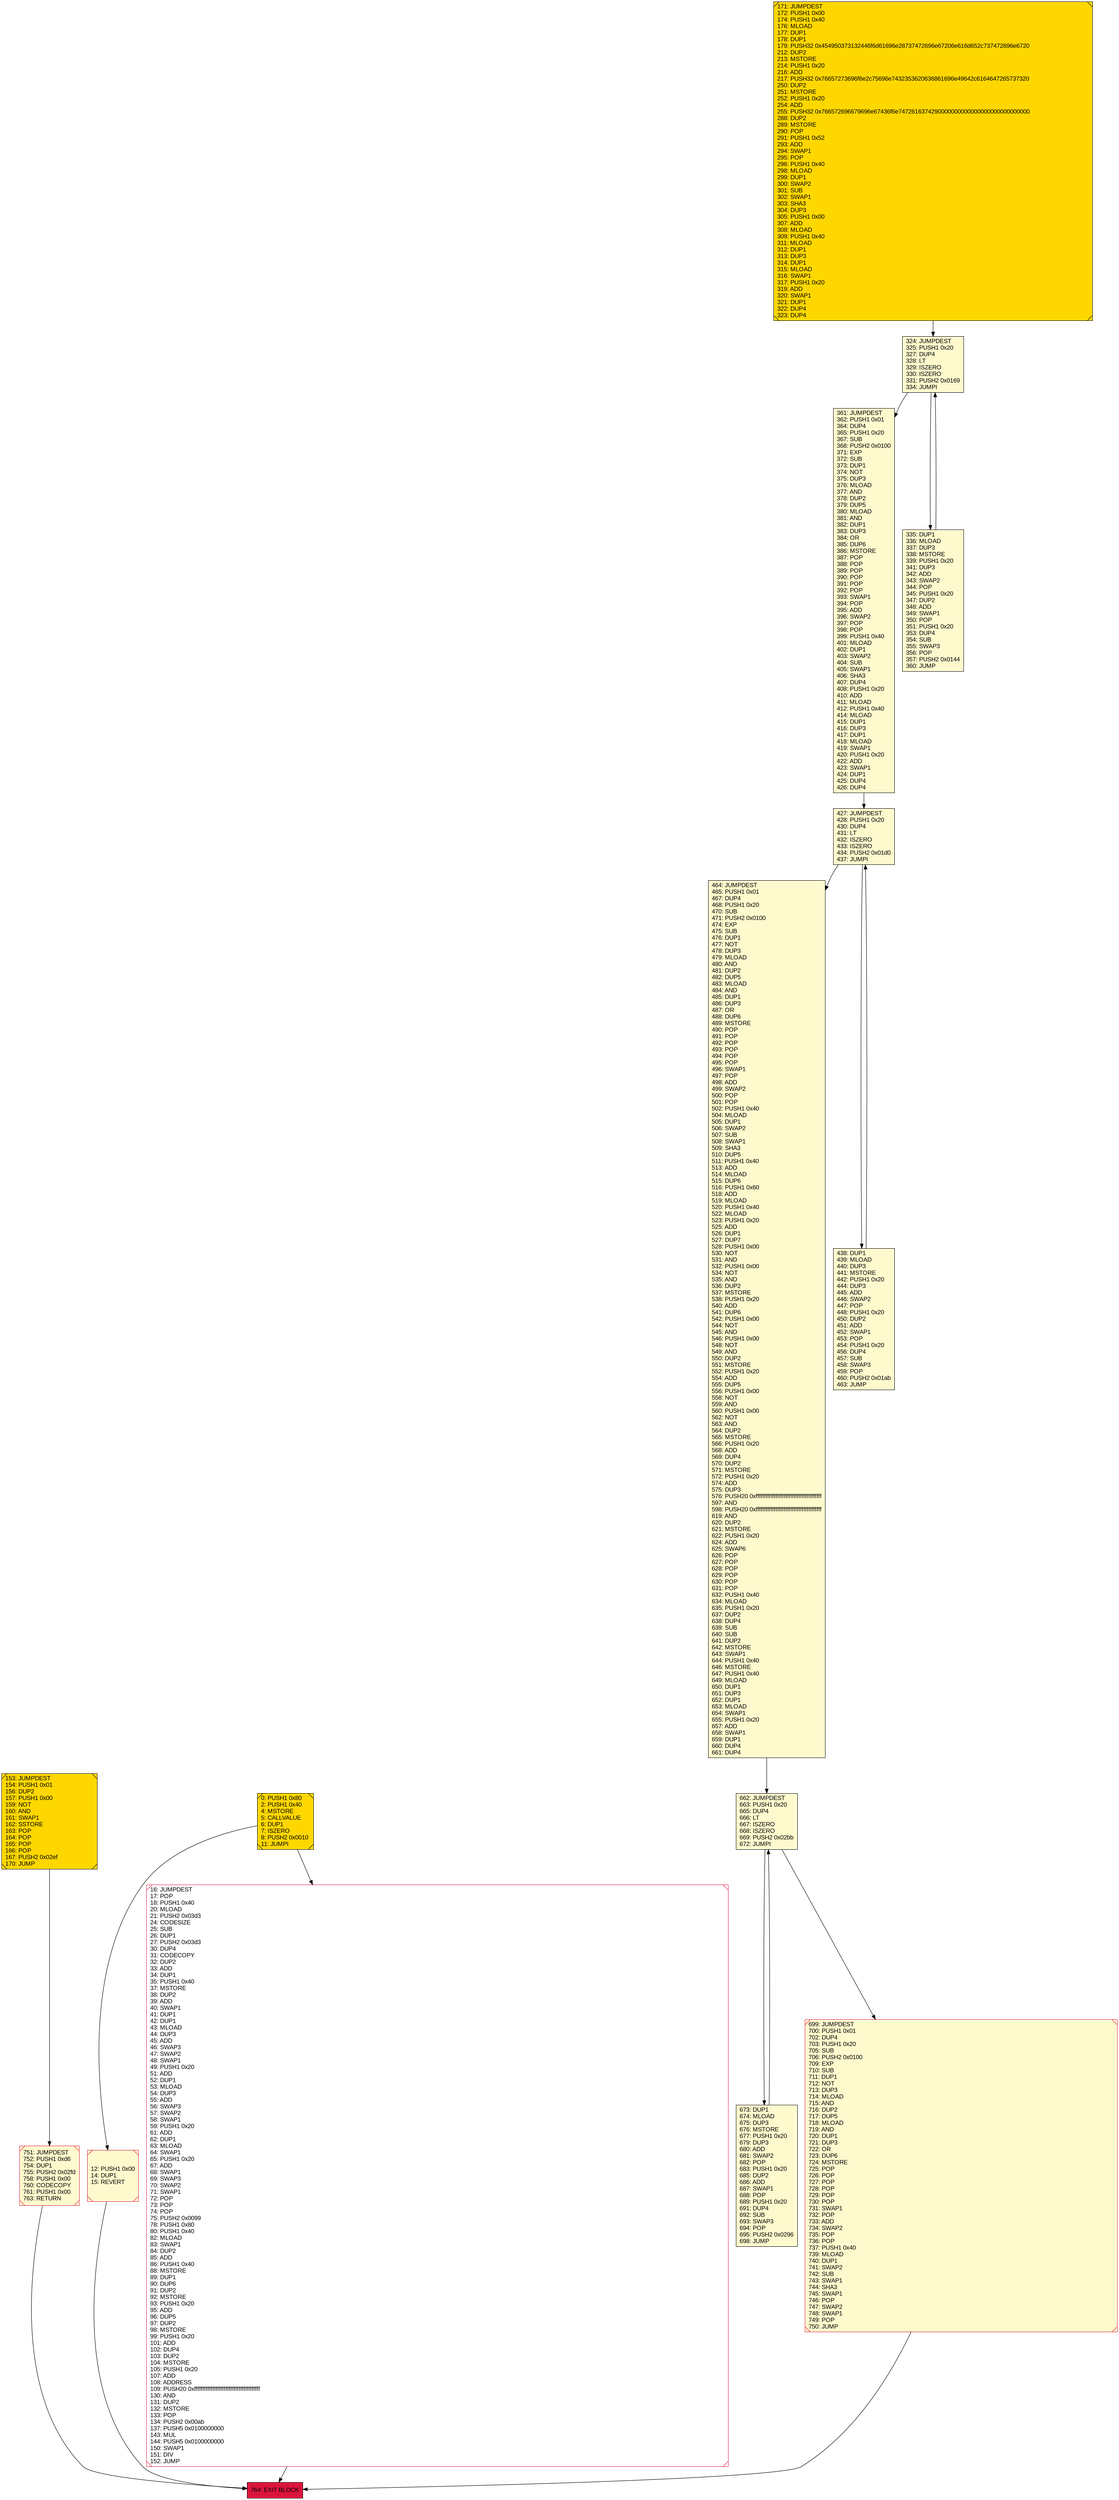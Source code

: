 digraph G {
bgcolor=transparent rankdir=UD;
node [shape=box style=filled color=black fillcolor=white fontname=arial fontcolor=black];
427 [label="427: JUMPDEST\l428: PUSH1 0x20\l430: DUP4\l431: LT\l432: ISZERO\l433: ISZERO\l434: PUSH2 0x01d0\l437: JUMPI\l" fillcolor=lemonchiffon ];
464 [label="464: JUMPDEST\l465: PUSH1 0x01\l467: DUP4\l468: PUSH1 0x20\l470: SUB\l471: PUSH2 0x0100\l474: EXP\l475: SUB\l476: DUP1\l477: NOT\l478: DUP3\l479: MLOAD\l480: AND\l481: DUP2\l482: DUP5\l483: MLOAD\l484: AND\l485: DUP1\l486: DUP3\l487: OR\l488: DUP6\l489: MSTORE\l490: POP\l491: POP\l492: POP\l493: POP\l494: POP\l495: POP\l496: SWAP1\l497: POP\l498: ADD\l499: SWAP2\l500: POP\l501: POP\l502: PUSH1 0x40\l504: MLOAD\l505: DUP1\l506: SWAP2\l507: SUB\l508: SWAP1\l509: SHA3\l510: DUP5\l511: PUSH1 0x40\l513: ADD\l514: MLOAD\l515: DUP6\l516: PUSH1 0x60\l518: ADD\l519: MLOAD\l520: PUSH1 0x40\l522: MLOAD\l523: PUSH1 0x20\l525: ADD\l526: DUP1\l527: DUP7\l528: PUSH1 0x00\l530: NOT\l531: AND\l532: PUSH1 0x00\l534: NOT\l535: AND\l536: DUP2\l537: MSTORE\l538: PUSH1 0x20\l540: ADD\l541: DUP6\l542: PUSH1 0x00\l544: NOT\l545: AND\l546: PUSH1 0x00\l548: NOT\l549: AND\l550: DUP2\l551: MSTORE\l552: PUSH1 0x20\l554: ADD\l555: DUP5\l556: PUSH1 0x00\l558: NOT\l559: AND\l560: PUSH1 0x00\l562: NOT\l563: AND\l564: DUP2\l565: MSTORE\l566: PUSH1 0x20\l568: ADD\l569: DUP4\l570: DUP2\l571: MSTORE\l572: PUSH1 0x20\l574: ADD\l575: DUP3\l576: PUSH20 0xffffffffffffffffffffffffffffffffffffffff\l597: AND\l598: PUSH20 0xffffffffffffffffffffffffffffffffffffffff\l619: AND\l620: DUP2\l621: MSTORE\l622: PUSH1 0x20\l624: ADD\l625: SWAP6\l626: POP\l627: POP\l628: POP\l629: POP\l630: POP\l631: POP\l632: PUSH1 0x40\l634: MLOAD\l635: PUSH1 0x20\l637: DUP2\l638: DUP4\l639: SUB\l640: SUB\l641: DUP2\l642: MSTORE\l643: SWAP1\l644: PUSH1 0x40\l646: MSTORE\l647: PUSH1 0x40\l649: MLOAD\l650: DUP1\l651: DUP3\l652: DUP1\l653: MLOAD\l654: SWAP1\l655: PUSH1 0x20\l657: ADD\l658: SWAP1\l659: DUP1\l660: DUP4\l661: DUP4\l" fillcolor=lemonchiffon ];
153 [label="153: JUMPDEST\l154: PUSH1 0x01\l156: DUP2\l157: PUSH1 0x00\l159: NOT\l160: AND\l161: SWAP1\l162: SSTORE\l163: POP\l164: POP\l165: POP\l166: POP\l167: PUSH2 0x02ef\l170: JUMP\l" fillcolor=lemonchiffon shape=Msquare fillcolor=gold ];
673 [label="673: DUP1\l674: MLOAD\l675: DUP3\l676: MSTORE\l677: PUSH1 0x20\l679: DUP3\l680: ADD\l681: SWAP2\l682: POP\l683: PUSH1 0x20\l685: DUP2\l686: ADD\l687: SWAP1\l688: POP\l689: PUSH1 0x20\l691: DUP4\l692: SUB\l693: SWAP3\l694: POP\l695: PUSH2 0x0296\l698: JUMP\l" fillcolor=lemonchiffon ];
751 [label="751: JUMPDEST\l752: PUSH1 0xd6\l754: DUP1\l755: PUSH2 0x02fd\l758: PUSH1 0x00\l760: CODECOPY\l761: PUSH1 0x00\l763: RETURN\l" fillcolor=lemonchiffon shape=Msquare color=crimson ];
438 [label="438: DUP1\l439: MLOAD\l440: DUP3\l441: MSTORE\l442: PUSH1 0x20\l444: DUP3\l445: ADD\l446: SWAP2\l447: POP\l448: PUSH1 0x20\l450: DUP2\l451: ADD\l452: SWAP1\l453: POP\l454: PUSH1 0x20\l456: DUP4\l457: SUB\l458: SWAP3\l459: POP\l460: PUSH2 0x01ab\l463: JUMP\l" fillcolor=lemonchiffon ];
324 [label="324: JUMPDEST\l325: PUSH1 0x20\l327: DUP4\l328: LT\l329: ISZERO\l330: ISZERO\l331: PUSH2 0x0169\l334: JUMPI\l" fillcolor=lemonchiffon ];
12 [label="12: PUSH1 0x00\l14: DUP1\l15: REVERT\l" fillcolor=lemonchiffon shape=Msquare color=crimson ];
361 [label="361: JUMPDEST\l362: PUSH1 0x01\l364: DUP4\l365: PUSH1 0x20\l367: SUB\l368: PUSH2 0x0100\l371: EXP\l372: SUB\l373: DUP1\l374: NOT\l375: DUP3\l376: MLOAD\l377: AND\l378: DUP2\l379: DUP5\l380: MLOAD\l381: AND\l382: DUP1\l383: DUP3\l384: OR\l385: DUP6\l386: MSTORE\l387: POP\l388: POP\l389: POP\l390: POP\l391: POP\l392: POP\l393: SWAP1\l394: POP\l395: ADD\l396: SWAP2\l397: POP\l398: POP\l399: PUSH1 0x40\l401: MLOAD\l402: DUP1\l403: SWAP2\l404: SUB\l405: SWAP1\l406: SHA3\l407: DUP4\l408: PUSH1 0x20\l410: ADD\l411: MLOAD\l412: PUSH1 0x40\l414: MLOAD\l415: DUP1\l416: DUP3\l417: DUP1\l418: MLOAD\l419: SWAP1\l420: PUSH1 0x20\l422: ADD\l423: SWAP1\l424: DUP1\l425: DUP4\l426: DUP4\l" fillcolor=lemonchiffon ];
171 [label="171: JUMPDEST\l172: PUSH1 0x00\l174: PUSH1 0x40\l176: MLOAD\l177: DUP1\l178: DUP1\l179: PUSH32 0x454950373132446f6d61696e28737472696e67206e616d652c737472696e6720\l212: DUP2\l213: MSTORE\l214: PUSH1 0x20\l216: ADD\l217: PUSH32 0x76657273696f6e2c75696e7432353620636861696e49642c6164647265737320\l250: DUP2\l251: MSTORE\l252: PUSH1 0x20\l254: ADD\l255: PUSH32 0x766572696679696e67436f6e7472616374290000000000000000000000000000\l288: DUP2\l289: MSTORE\l290: POP\l291: PUSH1 0x52\l293: ADD\l294: SWAP1\l295: POP\l296: PUSH1 0x40\l298: MLOAD\l299: DUP1\l300: SWAP2\l301: SUB\l302: SWAP1\l303: SHA3\l304: DUP3\l305: PUSH1 0x00\l307: ADD\l308: MLOAD\l309: PUSH1 0x40\l311: MLOAD\l312: DUP1\l313: DUP3\l314: DUP1\l315: MLOAD\l316: SWAP1\l317: PUSH1 0x20\l319: ADD\l320: SWAP1\l321: DUP1\l322: DUP4\l323: DUP4\l" fillcolor=lemonchiffon shape=Msquare fillcolor=gold ];
699 [label="699: JUMPDEST\l700: PUSH1 0x01\l702: DUP4\l703: PUSH1 0x20\l705: SUB\l706: PUSH2 0x0100\l709: EXP\l710: SUB\l711: DUP1\l712: NOT\l713: DUP3\l714: MLOAD\l715: AND\l716: DUP2\l717: DUP5\l718: MLOAD\l719: AND\l720: DUP1\l721: DUP3\l722: OR\l723: DUP6\l724: MSTORE\l725: POP\l726: POP\l727: POP\l728: POP\l729: POP\l730: POP\l731: SWAP1\l732: POP\l733: ADD\l734: SWAP2\l735: POP\l736: POP\l737: PUSH1 0x40\l739: MLOAD\l740: DUP1\l741: SWAP2\l742: SUB\l743: SWAP1\l744: SHA3\l745: SWAP1\l746: POP\l747: SWAP2\l748: SWAP1\l749: POP\l750: JUMP\l" fillcolor=lemonchiffon shape=Msquare color=crimson ];
335 [label="335: DUP1\l336: MLOAD\l337: DUP3\l338: MSTORE\l339: PUSH1 0x20\l341: DUP3\l342: ADD\l343: SWAP2\l344: POP\l345: PUSH1 0x20\l347: DUP2\l348: ADD\l349: SWAP1\l350: POP\l351: PUSH1 0x20\l353: DUP4\l354: SUB\l355: SWAP3\l356: POP\l357: PUSH2 0x0144\l360: JUMP\l" fillcolor=lemonchiffon ];
0 [label="0: PUSH1 0x80\l2: PUSH1 0x40\l4: MSTORE\l5: CALLVALUE\l6: DUP1\l7: ISZERO\l8: PUSH2 0x0010\l11: JUMPI\l" fillcolor=lemonchiffon shape=Msquare fillcolor=gold ];
662 [label="662: JUMPDEST\l663: PUSH1 0x20\l665: DUP4\l666: LT\l667: ISZERO\l668: ISZERO\l669: PUSH2 0x02bb\l672: JUMPI\l" fillcolor=lemonchiffon ];
764 [label="764: EXIT BLOCK\l" fillcolor=crimson ];
16 [label="16: JUMPDEST\l17: POP\l18: PUSH1 0x40\l20: MLOAD\l21: PUSH2 0x03d3\l24: CODESIZE\l25: SUB\l26: DUP1\l27: PUSH2 0x03d3\l30: DUP4\l31: CODECOPY\l32: DUP2\l33: ADD\l34: DUP1\l35: PUSH1 0x40\l37: MSTORE\l38: DUP2\l39: ADD\l40: SWAP1\l41: DUP1\l42: DUP1\l43: MLOAD\l44: DUP3\l45: ADD\l46: SWAP3\l47: SWAP2\l48: SWAP1\l49: PUSH1 0x20\l51: ADD\l52: DUP1\l53: MLOAD\l54: DUP3\l55: ADD\l56: SWAP3\l57: SWAP2\l58: SWAP1\l59: PUSH1 0x20\l61: ADD\l62: DUP1\l63: MLOAD\l64: SWAP1\l65: PUSH1 0x20\l67: ADD\l68: SWAP1\l69: SWAP3\l70: SWAP2\l71: SWAP1\l72: POP\l73: POP\l74: POP\l75: PUSH2 0x0099\l78: PUSH1 0x80\l80: PUSH1 0x40\l82: MLOAD\l83: SWAP1\l84: DUP2\l85: ADD\l86: PUSH1 0x40\l88: MSTORE\l89: DUP1\l90: DUP6\l91: DUP2\l92: MSTORE\l93: PUSH1 0x20\l95: ADD\l96: DUP5\l97: DUP2\l98: MSTORE\l99: PUSH1 0x20\l101: ADD\l102: DUP4\l103: DUP2\l104: MSTORE\l105: PUSH1 0x20\l107: ADD\l108: ADDRESS\l109: PUSH20 0xffffffffffffffffffffffffffffffffffffffff\l130: AND\l131: DUP2\l132: MSTORE\l133: POP\l134: PUSH2 0x00ab\l137: PUSH5 0x0100000000\l143: MUL\l144: PUSH5 0x0100000000\l150: SWAP1\l151: DIV\l152: JUMP\l" shape=Msquare color=crimson ];
427 -> 464;
16 -> 764;
0 -> 16;
324 -> 361;
427 -> 438;
438 -> 427;
699 -> 764;
153 -> 751;
361 -> 427;
662 -> 699;
12 -> 764;
324 -> 335;
335 -> 324;
0 -> 12;
751 -> 764;
464 -> 662;
171 -> 324;
662 -> 673;
673 -> 662;
}